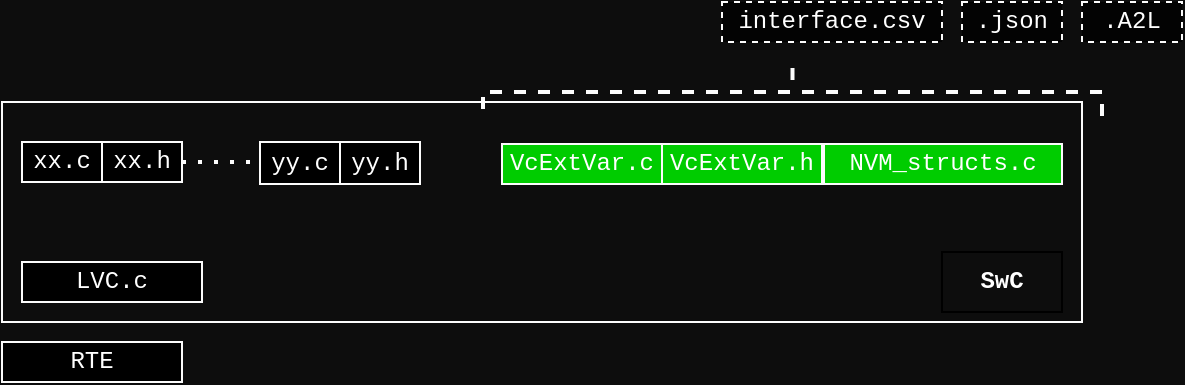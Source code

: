 <mxfile version="20.2.3" type="device"><diagram id="pMotE5WckEuNcqNOJ_rL" name="Page-1"><mxGraphModel dx="2272" dy="985" grid="1" gridSize="10" guides="1" tooltips="1" connect="1" arrows="1" fold="1" page="1" pageScale="1" pageWidth="850" pageHeight="1100" background="#0D0D0D" math="0" shadow="0"><root><mxCell id="0"/><mxCell id="1" parent="0"/><mxCell id="vTUxklWf2zQtNVeZrLp1-1" value="xx.c" style="rounded=0;whiteSpace=wrap;html=1;fontFamily=Courier New;strokeColor=#FCFCFC;fontColor=#FFFFFF;fillColor=#000000;" vertex="1" parent="1"><mxGeometry x="-710" y="460" width="40" height="20" as="geometry"/></mxCell><mxCell id="vTUxklWf2zQtNVeZrLp1-2" value="xx.h" style="rounded=0;whiteSpace=wrap;html=1;fontFamily=Courier New;strokeColor=#FCFCFC;fontColor=#FFFFFF;fillColor=#000000;" vertex="1" parent="1"><mxGeometry x="-670" y="460" width="40" height="20" as="geometry"/></mxCell><mxCell id="vTUxklWf2zQtNVeZrLp1-3" value="yy.c" style="rounded=0;whiteSpace=wrap;html=1;fontFamily=Courier New;strokeColor=#FCFCFC;fontColor=#FFFFFF;fillColor=#000000;" vertex="1" parent="1"><mxGeometry x="-591" y="460" width="40" height="21" as="geometry"/></mxCell><mxCell id="vTUxklWf2zQtNVeZrLp1-4" value="yy.h" style="rounded=0;whiteSpace=wrap;html=1;fontFamily=Courier New;strokeColor=#FCFCFC;fontColor=#FFFFFF;fillColor=#000000;" vertex="1" parent="1"><mxGeometry x="-551" y="460" width="40" height="21" as="geometry"/></mxCell><mxCell id="vTUxklWf2zQtNVeZrLp1-6" value="" style="endArrow=none;dashed=1;html=1;dashPattern=1 3;strokeWidth=2;rounded=0;fontFamily=Courier New;exitX=1;exitY=0.5;exitDx=0;exitDy=0;strokeColor=#FCFCFC;fontColor=#FFFFFF;" edge="1" parent="1" source="vTUxklWf2zQtNVeZrLp1-2"><mxGeometry width="50" height="50" relative="1" as="geometry"><mxPoint x="-430" y="530" as="sourcePoint"/><mxPoint x="-590" y="470" as="targetPoint"/></mxGeometry></mxCell><mxCell id="vTUxklWf2zQtNVeZrLp1-7" value="VcExtVar.c" style="rounded=0;whiteSpace=wrap;html=1;fontFamily=Courier New;fillColor=#00CC00;strokeColor=#FCFCFC;fontColor=#FFFFFF;" vertex="1" parent="1"><mxGeometry x="-470" y="461" width="80" height="20" as="geometry"/></mxCell><mxCell id="vTUxklWf2zQtNVeZrLp1-9" value="" style="rounded=0;whiteSpace=wrap;html=1;fontFamily=Courier New;fillColor=none;strokeColor=#FCFCFC;fontColor=#FFFFFF;" vertex="1" parent="1"><mxGeometry x="-720" y="440" width="540" height="110" as="geometry"/></mxCell><mxCell id="vTUxklWf2zQtNVeZrLp1-10" value="SwC" style="text;html=1;strokeColor=#000000;fillColor=none;align=center;verticalAlign=middle;whiteSpace=wrap;rounded=0;fontFamily=Courier New;fontStyle=1;fontColor=#FFFFFF;" vertex="1" parent="1"><mxGeometry x="-250" y="515" width="60" height="30" as="geometry"/></mxCell><mxCell id="vTUxklWf2zQtNVeZrLp1-11" value="VcExtVar.h" style="rounded=0;whiteSpace=wrap;html=1;fontFamily=Courier New;fillColor=#00CC00;strokeColor=#FCFCFC;fontColor=#FFFFFF;" vertex="1" parent="1"><mxGeometry x="-390" y="461" width="80" height="20" as="geometry"/></mxCell><mxCell id="vTUxklWf2zQtNVeZrLp1-12" value="NVM_structs.c" style="rounded=0;whiteSpace=wrap;html=1;fontFamily=Courier New;fillColor=#00CC00;strokeColor=#FCFCFC;fontColor=#FFFFFF;" vertex="1" parent="1"><mxGeometry x="-309" y="461" width="119" height="20" as="geometry"/></mxCell><mxCell id="vTUxklWf2zQtNVeZrLp1-17" value="RTE" style="rounded=0;whiteSpace=wrap;html=1;fontFamily=Courier New;strokeColor=#FCFCFC;fontColor=#FFFFFF;fillColor=#000000;" vertex="1" parent="1"><mxGeometry x="-720" y="560" width="90" height="20" as="geometry"/></mxCell><mxCell id="vTUxklWf2zQtNVeZrLp1-20" value="interface.csv" style="rounded=0;whiteSpace=wrap;html=1;fontFamily=Courier New;dashed=1;strokeColor=#FCFCFC;fontColor=#FFFFFF;fillColor=#030303;" vertex="1" parent="1"><mxGeometry x="-360" y="390" width="110" height="20" as="geometry"/></mxCell><mxCell id="vTUxklWf2zQtNVeZrLp1-21" value=".json" style="rounded=0;whiteSpace=wrap;html=1;fontFamily=Courier New;dashed=1;strokeColor=#FCFCFC;fontColor=#FFFFFF;fillColor=#030303;" vertex="1" parent="1"><mxGeometry x="-240" y="390" width="50" height="20" as="geometry"/></mxCell><mxCell id="vTUxklWf2zQtNVeZrLp1-22" value=".A2L" style="rounded=0;whiteSpace=wrap;html=1;fontFamily=Courier New;dashed=1;strokeColor=#FCFCFC;fontColor=#FFFFFF;fillColor=#030303;" vertex="1" parent="1"><mxGeometry x="-180" y="390" width="50" height="20" as="geometry"/></mxCell><mxCell id="vTUxklWf2zQtNVeZrLp1-23" value="" style="strokeWidth=2;html=1;shape=mxgraph.flowchart.annotation_2;align=left;labelPosition=right;pointerEvents=1;dashed=1;fontFamily=Courier New;fillColor=none;rotation=90;strokeColor=#FCFCFC;fontColor=#FFFFFF;" vertex="1" parent="1"><mxGeometry x="-336.75" y="280.25" width="24" height="309.5" as="geometry"/></mxCell><mxCell id="vTUxklWf2zQtNVeZrLp1-24" value="LVC.c" style="rounded=0;whiteSpace=wrap;html=1;fontFamily=Courier New;strokeColor=#FCFCFC;fontColor=#FFFFFF;fillColor=#000000;" vertex="1" parent="1"><mxGeometry x="-710" y="520" width="90" height="20" as="geometry"/></mxCell></root></mxGraphModel></diagram></mxfile>